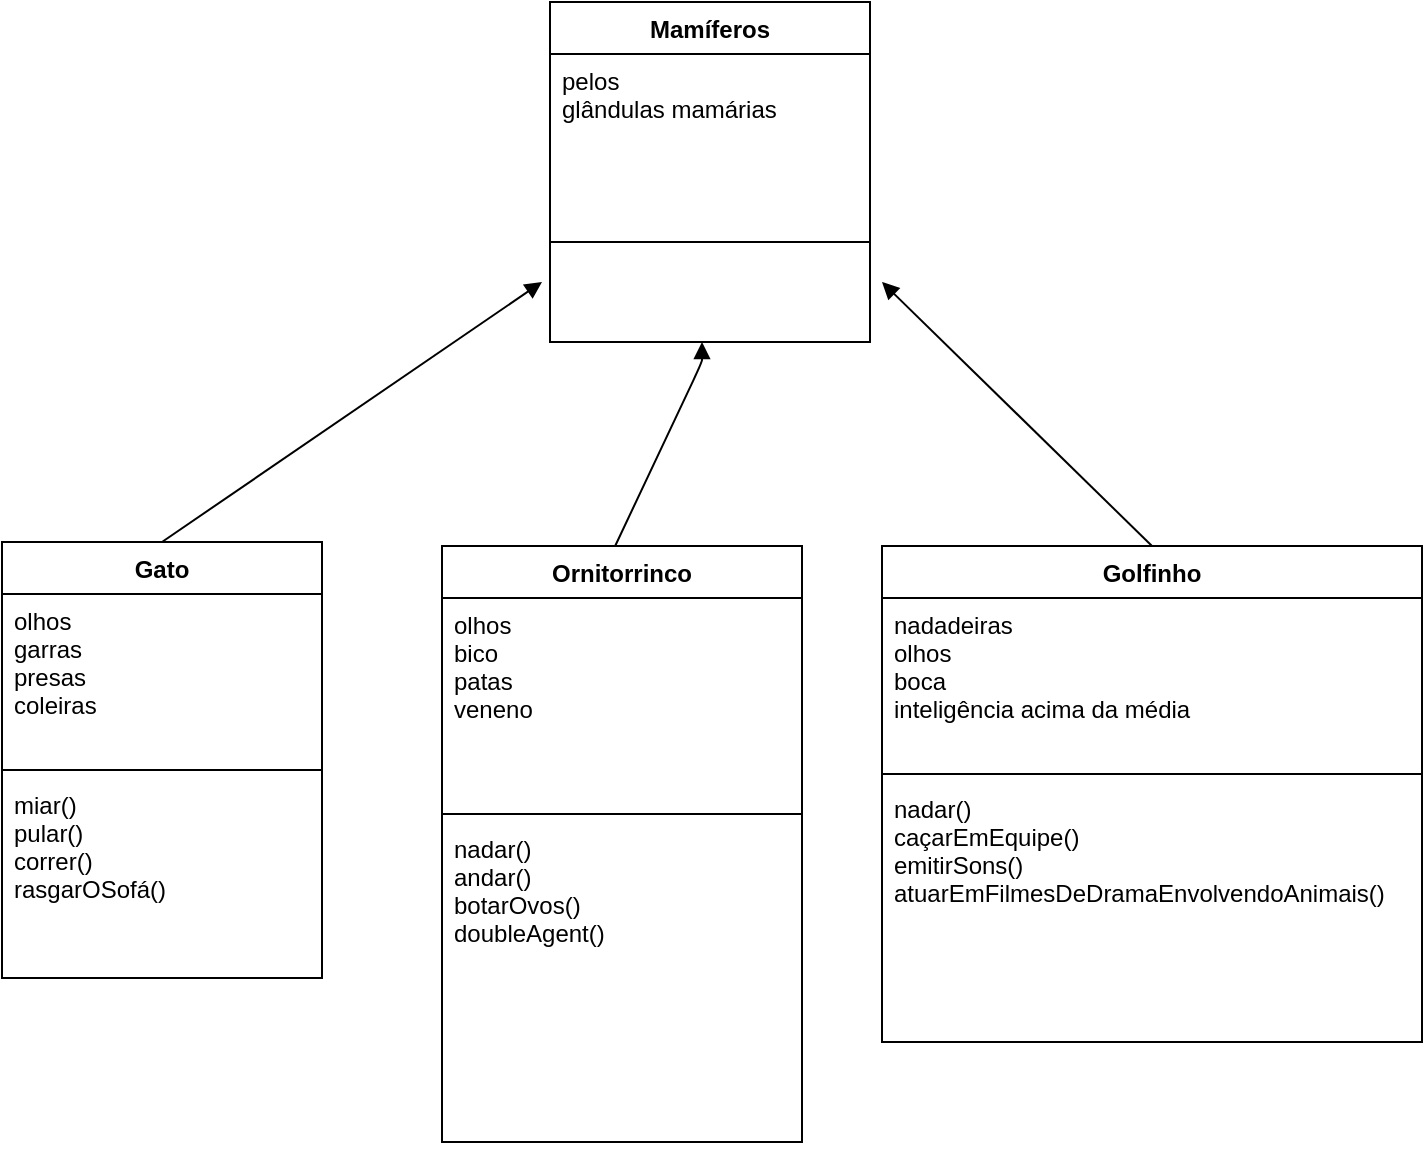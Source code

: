 <mxfile version="13.6.5" type="device"><diagram id="BYfidIFWo6_BHnU8XBPd" name="Page-1"><mxGraphModel dx="868" dy="482" grid="1" gridSize="10" guides="1" tooltips="1" connect="1" arrows="1" fold="1" page="1" pageScale="1" pageWidth="827" pageHeight="1169" math="0" shadow="0"><root><mxCell id="0"/><mxCell id="1" parent="0"/><mxCell id="HHanzqphB_lDYldvmKgT-10" value="Gato" style="swimlane;fontStyle=1;align=center;verticalAlign=top;childLayout=stackLayout;horizontal=1;startSize=26;horizontalStack=0;resizeParent=1;resizeParentMax=0;resizeLast=0;collapsible=1;marginBottom=0;" vertex="1" parent="1"><mxGeometry x="60" y="490" width="160" height="218" as="geometry"/></mxCell><mxCell id="HHanzqphB_lDYldvmKgT-11" value="olhos&#10;garras&#10;presas&#10;coleiras" style="text;strokeColor=none;fillColor=none;align=left;verticalAlign=top;spacingLeft=4;spacingRight=4;overflow=hidden;rotatable=0;points=[[0,0.5],[1,0.5]];portConstraint=eastwest;" vertex="1" parent="HHanzqphB_lDYldvmKgT-10"><mxGeometry y="26" width="160" height="84" as="geometry"/></mxCell><mxCell id="HHanzqphB_lDYldvmKgT-12" value="" style="line;strokeWidth=1;fillColor=none;align=left;verticalAlign=middle;spacingTop=-1;spacingLeft=3;spacingRight=3;rotatable=0;labelPosition=right;points=[];portConstraint=eastwest;" vertex="1" parent="HHanzqphB_lDYldvmKgT-10"><mxGeometry y="110" width="160" height="8" as="geometry"/></mxCell><mxCell id="HHanzqphB_lDYldvmKgT-13" value="miar()&#10;pular()&#10;correr()&#10;rasgarOSofá()" style="text;strokeColor=none;fillColor=none;align=left;verticalAlign=top;spacingLeft=4;spacingRight=4;overflow=hidden;rotatable=0;points=[[0,0.5],[1,0.5]];portConstraint=eastwest;" vertex="1" parent="HHanzqphB_lDYldvmKgT-10"><mxGeometry y="118" width="160" height="100" as="geometry"/></mxCell><mxCell id="HHanzqphB_lDYldvmKgT-18" value="Ornitorrinco" style="swimlane;fontStyle=1;align=center;verticalAlign=top;childLayout=stackLayout;horizontal=1;startSize=26;horizontalStack=0;resizeParent=1;resizeParentMax=0;resizeLast=0;collapsible=1;marginBottom=0;" vertex="1" parent="1"><mxGeometry x="280" y="492" width="180" height="298" as="geometry"/></mxCell><mxCell id="HHanzqphB_lDYldvmKgT-19" value="olhos&#10;bico&#10;patas&#10;veneno" style="text;strokeColor=none;fillColor=none;align=left;verticalAlign=top;spacingLeft=4;spacingRight=4;overflow=hidden;rotatable=0;points=[[0,0.5],[1,0.5]];portConstraint=eastwest;" vertex="1" parent="HHanzqphB_lDYldvmKgT-18"><mxGeometry y="26" width="180" height="104" as="geometry"/></mxCell><mxCell id="HHanzqphB_lDYldvmKgT-20" value="" style="line;strokeWidth=1;fillColor=none;align=left;verticalAlign=middle;spacingTop=-1;spacingLeft=3;spacingRight=3;rotatable=0;labelPosition=right;points=[];portConstraint=eastwest;" vertex="1" parent="HHanzqphB_lDYldvmKgT-18"><mxGeometry y="130" width="180" height="8" as="geometry"/></mxCell><mxCell id="HHanzqphB_lDYldvmKgT-21" value="nadar()&#10;andar()&#10;botarOvos()&#10;doubleAgent()" style="text;strokeColor=none;fillColor=none;align=left;verticalAlign=top;spacingLeft=4;spacingRight=4;overflow=hidden;rotatable=0;points=[[0,0.5],[1,0.5]];portConstraint=eastwest;" vertex="1" parent="HHanzqphB_lDYldvmKgT-18"><mxGeometry y="138" width="180" height="160" as="geometry"/></mxCell><mxCell id="HHanzqphB_lDYldvmKgT-27" value="" style="html=1;verticalAlign=bottom;endArrow=block;exitX=0.481;exitY=0;exitDx=0;exitDy=0;exitPerimeter=0;" edge="1" parent="1" source="HHanzqphB_lDYldvmKgT-18"><mxGeometry x="1" y="57" width="80" relative="1" as="geometry"><mxPoint x="410" y="400" as="sourcePoint"/><mxPoint x="410" y="390" as="targetPoint"/><Array as="points"><mxPoint x="410" y="400"/><mxPoint x="410" y="390"/></Array><mxPoint x="40" y="40" as="offset"/></mxGeometry></mxCell><mxCell id="HHanzqphB_lDYldvmKgT-29" value="" style="html=1;verticalAlign=bottom;endArrow=block;exitX=0.5;exitY=0;exitDx=0;exitDy=0;" edge="1" parent="1" source="HHanzqphB_lDYldvmKgT-10"><mxGeometry x="-0.128" y="40" width="80" relative="1" as="geometry"><mxPoint x="370" y="550" as="sourcePoint"/><mxPoint x="330" y="360" as="targetPoint"/><mxPoint y="-1" as="offset"/></mxGeometry></mxCell><mxCell id="HHanzqphB_lDYldvmKgT-30" value="" style="html=1;verticalAlign=bottom;endArrow=block;exitX=0.5;exitY=0;exitDx=0;exitDy=0;" edge="1" parent="1" source="HHanzqphB_lDYldvmKgT-22"><mxGeometry x="-0.475" y="-70" width="80" relative="1" as="geometry"><mxPoint x="370" y="550" as="sourcePoint"/><mxPoint x="500" y="360" as="targetPoint"/><mxPoint as="offset"/></mxGeometry></mxCell><mxCell id="HHanzqphB_lDYldvmKgT-22" value="Golfinho" style="swimlane;fontStyle=1;align=center;verticalAlign=top;childLayout=stackLayout;horizontal=1;startSize=26;horizontalStack=0;resizeParent=1;resizeParentMax=0;resizeLast=0;collapsible=1;marginBottom=0;" vertex="1" parent="1"><mxGeometry x="500" y="492" width="270" height="248" as="geometry"/></mxCell><mxCell id="HHanzqphB_lDYldvmKgT-23" value="nadadeiras&#10;olhos&#10;boca&#10;inteligência acima da média" style="text;strokeColor=none;fillColor=none;align=left;verticalAlign=top;spacingLeft=4;spacingRight=4;overflow=hidden;rotatable=0;points=[[0,0.5],[1,0.5]];portConstraint=eastwest;" vertex="1" parent="HHanzqphB_lDYldvmKgT-22"><mxGeometry y="26" width="270" height="84" as="geometry"/></mxCell><mxCell id="HHanzqphB_lDYldvmKgT-24" value="" style="line;strokeWidth=1;fillColor=none;align=left;verticalAlign=middle;spacingTop=-1;spacingLeft=3;spacingRight=3;rotatable=0;labelPosition=right;points=[];portConstraint=eastwest;" vertex="1" parent="HHanzqphB_lDYldvmKgT-22"><mxGeometry y="110" width="270" height="8" as="geometry"/></mxCell><mxCell id="HHanzqphB_lDYldvmKgT-25" value="nadar()&#10;caçarEmEquipe()&#10;emitirSons()&#10;atuarEmFilmesDeDramaEnvolvendoAnimais()" style="text;strokeColor=none;fillColor=none;align=left;verticalAlign=top;spacingLeft=4;spacingRight=4;overflow=hidden;rotatable=0;points=[[0,0.5],[1,0.5]];portConstraint=eastwest;" vertex="1" parent="HHanzqphB_lDYldvmKgT-22"><mxGeometry y="118" width="270" height="130" as="geometry"/></mxCell><mxCell id="HHanzqphB_lDYldvmKgT-5" value="Mamíferos" style="swimlane;fontStyle=1;align=center;verticalAlign=top;childLayout=stackLayout;horizontal=1;startSize=26;horizontalStack=0;resizeParent=1;resizeParentMax=0;resizeLast=0;collapsible=1;marginBottom=0;" vertex="1" parent="1"><mxGeometry x="334" y="220" width="160" height="170" as="geometry"/></mxCell><mxCell id="HHanzqphB_lDYldvmKgT-6" value="pelos&#10;glândulas mamárias" style="text;strokeColor=none;fillColor=none;align=left;verticalAlign=top;spacingLeft=4;spacingRight=4;overflow=hidden;rotatable=0;points=[[0,0.5],[1,0.5]];portConstraint=eastwest;" vertex="1" parent="HHanzqphB_lDYldvmKgT-5"><mxGeometry y="26" width="160" height="44" as="geometry"/></mxCell><mxCell id="HHanzqphB_lDYldvmKgT-7" value="" style="line;strokeWidth=1;fillColor=none;align=left;verticalAlign=middle;spacingTop=-1;spacingLeft=3;spacingRight=3;rotatable=0;labelPosition=right;points=[];portConstraint=eastwest;" vertex="1" parent="HHanzqphB_lDYldvmKgT-5"><mxGeometry y="70" width="160" height="100" as="geometry"/></mxCell></root></mxGraphModel></diagram></mxfile>